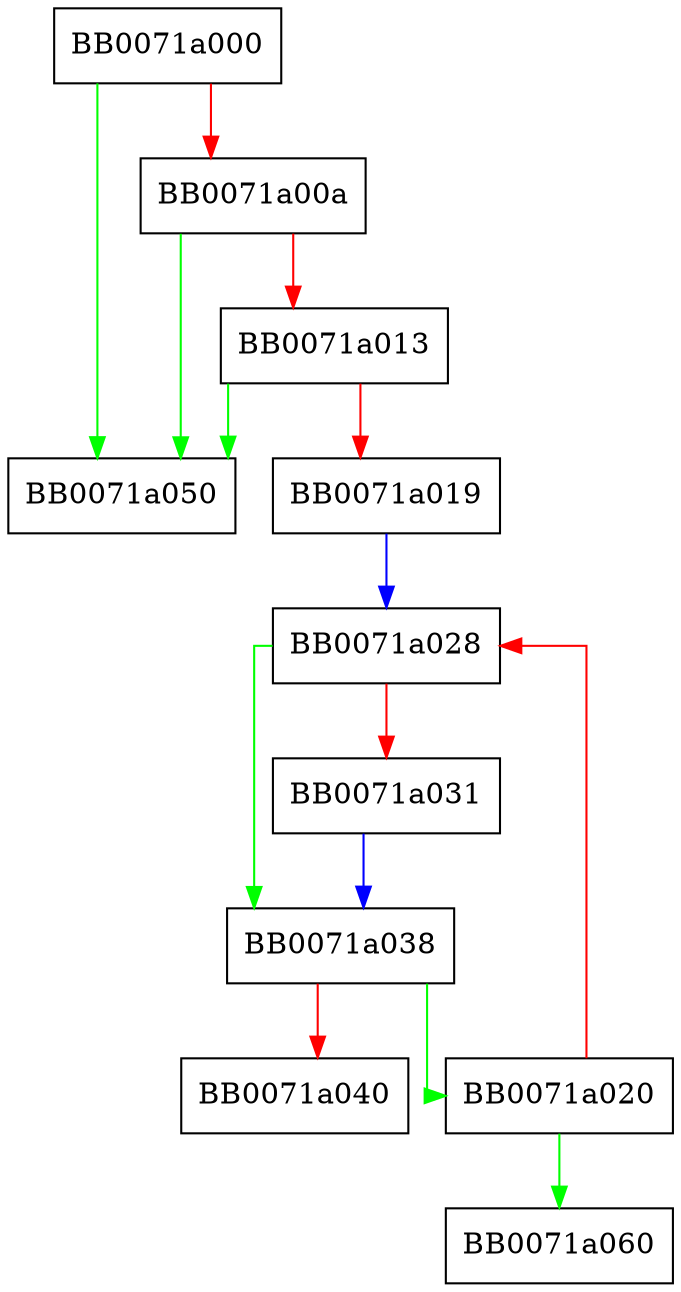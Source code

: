 digraph ASN1_BIT_STRING_check {
  node [shape="box"];
  graph [splines=ortho];
  BB0071a000 -> BB0071a050 [color="green"];
  BB0071a000 -> BB0071a00a [color="red"];
  BB0071a00a -> BB0071a050 [color="green"];
  BB0071a00a -> BB0071a013 [color="red"];
  BB0071a013 -> BB0071a050 [color="green"];
  BB0071a013 -> BB0071a019 [color="red"];
  BB0071a019 -> BB0071a028 [color="blue"];
  BB0071a020 -> BB0071a060 [color="green"];
  BB0071a020 -> BB0071a028 [color="red"];
  BB0071a028 -> BB0071a038 [color="green"];
  BB0071a028 -> BB0071a031 [color="red"];
  BB0071a031 -> BB0071a038 [color="blue"];
  BB0071a038 -> BB0071a020 [color="green"];
  BB0071a038 -> BB0071a040 [color="red"];
}